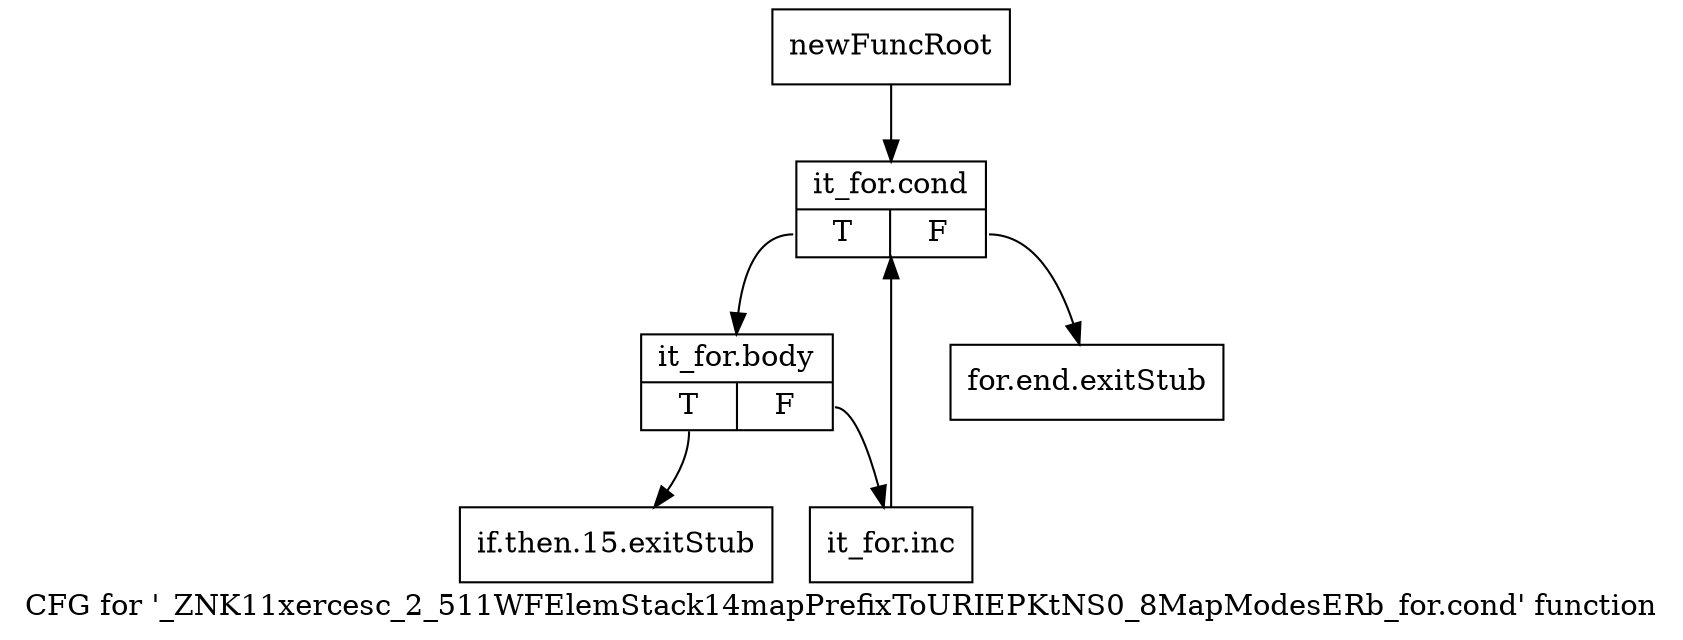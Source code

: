 digraph "CFG for '_ZNK11xercesc_2_511WFElemStack14mapPrefixToURIEPKtNS0_8MapModesERb_for.cond' function" {
	label="CFG for '_ZNK11xercesc_2_511WFElemStack14mapPrefixToURIEPKtNS0_8MapModesERb_for.cond' function";

	Node0x9885110 [shape=record,label="{newFuncRoot}"];
	Node0x9885110 -> Node0x9885200;
	Node0x9885160 [shape=record,label="{for.end.exitStub}"];
	Node0x98851b0 [shape=record,label="{if.then.15.exitStub}"];
	Node0x9885200 [shape=record,label="{it_for.cond|{<s0>T|<s1>F}}"];
	Node0x9885200:s0 -> Node0x9885250;
	Node0x9885200:s1 -> Node0x9885160;
	Node0x9885250 [shape=record,label="{it_for.body|{<s0>T|<s1>F}}"];
	Node0x9885250:s0 -> Node0x98851b0;
	Node0x9885250:s1 -> Node0x98852a0;
	Node0x98852a0 [shape=record,label="{it_for.inc}"];
	Node0x98852a0 -> Node0x9885200;
}
